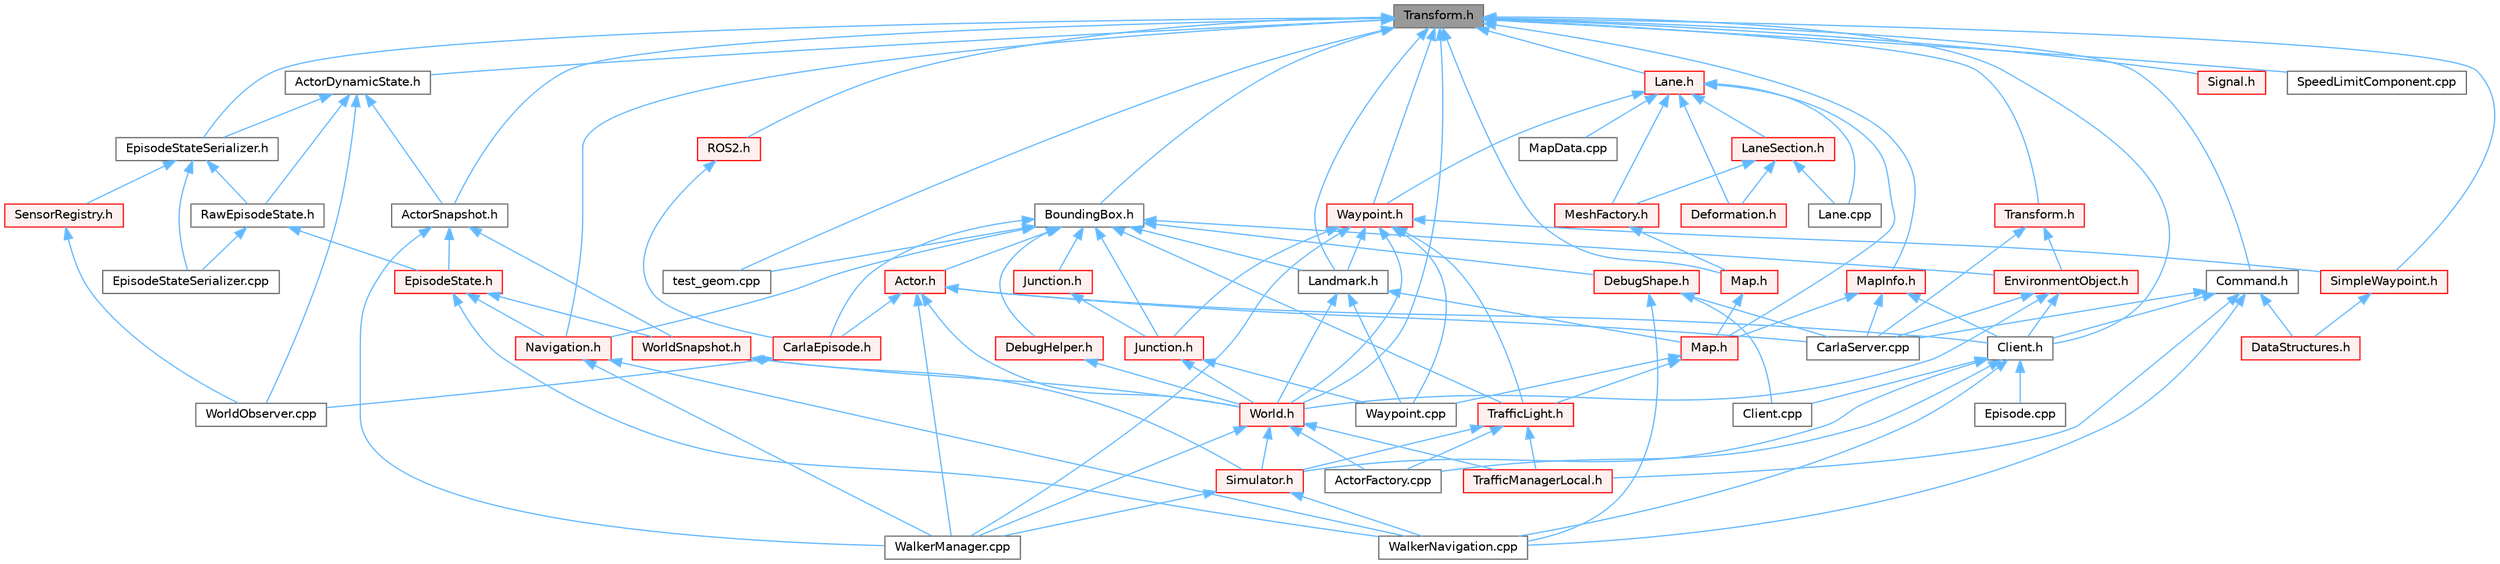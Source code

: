 digraph "Transform.h"
{
 // INTERACTIVE_SVG=YES
 // LATEX_PDF_SIZE
  bgcolor="transparent";
  edge [fontname=Helvetica,fontsize=10,labelfontname=Helvetica,labelfontsize=10];
  node [fontname=Helvetica,fontsize=10,shape=box,height=0.2,width=0.4];
  Node1 [id="Node000001",label="Transform.h",height=0.2,width=0.4,color="gray40", fillcolor="grey60", style="filled", fontcolor="black",tooltip=" "];
  Node1 -> Node2 [id="edge1_Node000001_Node000002",dir="back",color="steelblue1",style="solid",tooltip=" "];
  Node2 [id="Node000002",label="ActorDynamicState.h",height=0.2,width=0.4,color="grey40", fillcolor="white", style="filled",URL="$d6/d60/ActorDynamicState_8h.html",tooltip=" "];
  Node2 -> Node3 [id="edge2_Node000002_Node000003",dir="back",color="steelblue1",style="solid",tooltip=" "];
  Node3 [id="Node000003",label="ActorSnapshot.h",height=0.2,width=0.4,color="grey40", fillcolor="white", style="filled",URL="$db/d5e/ActorSnapshot_8h.html",tooltip=" "];
  Node3 -> Node4 [id="edge3_Node000003_Node000004",dir="back",color="steelblue1",style="solid",tooltip=" "];
  Node4 [id="Node000004",label="EpisodeState.h",height=0.2,width=0.4,color="red", fillcolor="#FFF0F0", style="filled",URL="$d7/df2/EpisodeState_8h.html",tooltip=" "];
  Node4 -> Node84 [id="edge4_Node000004_Node000084",dir="back",color="steelblue1",style="solid",tooltip=" "];
  Node84 [id="Node000084",label="Navigation.h",height=0.2,width=0.4,color="red", fillcolor="#FFF0F0", style="filled",URL="$d0/d36/Navigation_8h.html",tooltip=" "];
  Node84 -> Node74 [id="edge5_Node000084_Node000074",dir="back",color="steelblue1",style="solid",tooltip=" "];
  Node74 [id="Node000074",label="WalkerManager.cpp",height=0.2,width=0.4,color="grey40", fillcolor="white", style="filled",URL="$d2/dbb/WalkerManager_8cpp.html",tooltip=" "];
  Node84 -> Node75 [id="edge6_Node000084_Node000075",dir="back",color="steelblue1",style="solid",tooltip=" "];
  Node75 [id="Node000075",label="WalkerNavigation.cpp",height=0.2,width=0.4,color="grey40", fillcolor="white", style="filled",URL="$de/d84/WalkerNavigation_8cpp.html",tooltip=" "];
  Node4 -> Node75 [id="edge7_Node000004_Node000075",dir="back",color="steelblue1",style="solid",tooltip=" "];
  Node4 -> Node91 [id="edge8_Node000004_Node000091",dir="back",color="steelblue1",style="solid",tooltip=" "];
  Node91 [id="Node000091",label="WorldSnapshot.h",height=0.2,width=0.4,color="red", fillcolor="#FFF0F0", style="filled",URL="$df/d11/WorldSnapshot_8h.html",tooltip=" "];
  Node91 -> Node67 [id="edge9_Node000091_Node000067",dir="back",color="steelblue1",style="solid",tooltip=" "];
  Node67 [id="Node000067",label="Simulator.h",height=0.2,width=0.4,color="red", fillcolor="#FFF0F0", style="filled",URL="$d6/d4a/Simulator_8h.html",tooltip=" "];
  Node67 -> Node74 [id="edge10_Node000067_Node000074",dir="back",color="steelblue1",style="solid",tooltip=" "];
  Node67 -> Node75 [id="edge11_Node000067_Node000075",dir="back",color="steelblue1",style="solid",tooltip=" "];
  Node91 -> Node10 [id="edge12_Node000091_Node000010",dir="back",color="steelblue1",style="solid",tooltip=" "];
  Node10 [id="Node000010",label="World.h",height=0.2,width=0.4,color="red", fillcolor="#FFF0F0", style="filled",URL="$dd/d5b/World_8h.html",tooltip=" "];
  Node10 -> Node16 [id="edge13_Node000010_Node000016",dir="back",color="steelblue1",style="solid",tooltip=" "];
  Node16 [id="Node000016",label="ActorFactory.cpp",height=0.2,width=0.4,color="grey40", fillcolor="white", style="filled",URL="$df/dd6/ActorFactory_8cpp.html",tooltip=" "];
  Node10 -> Node67 [id="edge14_Node000010_Node000067",dir="back",color="steelblue1",style="solid",tooltip=" "];
  Node10 -> Node13 [id="edge15_Node000010_Node000013",dir="back",color="steelblue1",style="solid",tooltip=" "];
  Node13 [id="Node000013",label="TrafficManagerLocal.h",height=0.2,width=0.4,color="red", fillcolor="#FFF0F0", style="filled",URL="$db/ddf/TrafficManagerLocal_8h.html",tooltip=" "];
  Node10 -> Node74 [id="edge16_Node000010_Node000074",dir="back",color="steelblue1",style="solid",tooltip=" "];
  Node3 -> Node74 [id="edge17_Node000003_Node000074",dir="back",color="steelblue1",style="solid",tooltip=" "];
  Node3 -> Node91 [id="edge18_Node000003_Node000091",dir="back",color="steelblue1",style="solid",tooltip=" "];
  Node2 -> Node92 [id="edge19_Node000002_Node000092",dir="back",color="steelblue1",style="solid",tooltip=" "];
  Node92 [id="Node000092",label="EpisodeStateSerializer.h",height=0.2,width=0.4,color="grey40", fillcolor="white", style="filled",URL="$dd/dd8/EpisodeStateSerializer_8h.html",tooltip=" "];
  Node92 -> Node93 [id="edge20_Node000092_Node000093",dir="back",color="steelblue1",style="solid",tooltip=" "];
  Node93 [id="Node000093",label="EpisodeStateSerializer.cpp",height=0.2,width=0.4,color="grey40", fillcolor="white", style="filled",URL="$de/d34/EpisodeStateSerializer_8cpp.html",tooltip=" "];
  Node92 -> Node94 [id="edge21_Node000092_Node000094",dir="back",color="steelblue1",style="solid",tooltip=" "];
  Node94 [id="Node000094",label="RawEpisodeState.h",height=0.2,width=0.4,color="grey40", fillcolor="white", style="filled",URL="$dd/d7d/RawEpisodeState_8h.html",tooltip=" "];
  Node94 -> Node4 [id="edge22_Node000094_Node000004",dir="back",color="steelblue1",style="solid",tooltip=" "];
  Node94 -> Node93 [id="edge23_Node000094_Node000093",dir="back",color="steelblue1",style="solid",tooltip=" "];
  Node92 -> Node95 [id="edge24_Node000092_Node000095",dir="back",color="steelblue1",style="solid",tooltip=" "];
  Node95 [id="Node000095",label="SensorRegistry.h",height=0.2,width=0.4,color="red", fillcolor="#FFF0F0", style="filled",URL="$d4/d03/SensorRegistry_8h.html",tooltip=" "];
  Node95 -> Node191 [id="edge25_Node000095_Node000191",dir="back",color="steelblue1",style="solid",tooltip=" "];
  Node191 [id="Node000191",label="WorldObserver.cpp",height=0.2,width=0.4,color="grey40", fillcolor="white", style="filled",URL="$d9/de7/WorldObserver_8cpp.html",tooltip=" "];
  Node2 -> Node94 [id="edge26_Node000002_Node000094",dir="back",color="steelblue1",style="solid",tooltip=" "];
  Node2 -> Node191 [id="edge27_Node000002_Node000191",dir="back",color="steelblue1",style="solid",tooltip=" "];
  Node1 -> Node3 [id="edge28_Node000001_Node000003",dir="back",color="steelblue1",style="solid",tooltip=" "];
  Node1 -> Node216 [id="edge29_Node000001_Node000216",dir="back",color="steelblue1",style="solid",tooltip=" "];
  Node216 [id="Node000216",label="BoundingBox.h",height=0.2,width=0.4,color="grey40", fillcolor="white", style="filled",URL="$d2/dfe/LibCarla_2source_2carla_2geom_2BoundingBox_8h.html",tooltip=" "];
  Node216 -> Node217 [id="edge30_Node000216_Node000217",dir="back",color="steelblue1",style="solid",tooltip=" "];
  Node217 [id="Node000217",label="Actor.h",height=0.2,width=0.4,color="red", fillcolor="#FFF0F0", style="filled",URL="$d8/d73/rpc_2Actor_8h.html",tooltip=" "];
  Node217 -> Node197 [id="edge31_Node000217_Node000197",dir="back",color="steelblue1",style="solid",tooltip=" "];
  Node197 [id="Node000197",label="CarlaEpisode.h",height=0.2,width=0.4,color="red", fillcolor="#FFF0F0", style="filled",URL="$de/db8/CarlaEpisode_8h.html",tooltip=" "];
  Node197 -> Node191 [id="edge32_Node000197_Node000191",dir="back",color="steelblue1",style="solid",tooltip=" "];
  Node217 -> Node112 [id="edge33_Node000217_Node000112",dir="back",color="steelblue1",style="solid",tooltip=" "];
  Node112 [id="Node000112",label="CarlaServer.cpp",height=0.2,width=0.4,color="grey40", fillcolor="white", style="filled",URL="$db/d6c/CarlaServer_8cpp.html",tooltip=" "];
  Node217 -> Node221 [id="edge34_Node000217_Node000221",dir="back",color="steelblue1",style="solid",tooltip=" "];
  Node221 [id="Node000221",label="Client.h",height=0.2,width=0.4,color="grey40", fillcolor="white", style="filled",URL="$df/d8b/client_2detail_2Client_8h.html",tooltip=" "];
  Node221 -> Node16 [id="edge35_Node000221_Node000016",dir="back",color="steelblue1",style="solid",tooltip=" "];
  Node221 -> Node222 [id="edge36_Node000221_Node000222",dir="back",color="steelblue1",style="solid",tooltip=" "];
  Node222 [id="Node000222",label="Client.cpp",height=0.2,width=0.4,color="grey40", fillcolor="white", style="filled",URL="$dc/d4a/client_2detail_2Client_8cpp.html",tooltip=" "];
  Node221 -> Node6 [id="edge37_Node000221_Node000006",dir="back",color="steelblue1",style="solid",tooltip=" "];
  Node6 [id="Node000006",label="Episode.cpp",height=0.2,width=0.4,color="grey40", fillcolor="white", style="filled",URL="$d6/d12/Episode_8cpp.html",tooltip=" "];
  Node221 -> Node67 [id="edge38_Node000221_Node000067",dir="back",color="steelblue1",style="solid",tooltip=" "];
  Node221 -> Node75 [id="edge39_Node000221_Node000075",dir="back",color="steelblue1",style="solid",tooltip=" "];
  Node217 -> Node74 [id="edge40_Node000217_Node000074",dir="back",color="steelblue1",style="solid",tooltip=" "];
  Node217 -> Node10 [id="edge41_Node000217_Node000010",dir="back",color="steelblue1",style="solid",tooltip=" "];
  Node216 -> Node197 [id="edge42_Node000216_Node000197",dir="back",color="steelblue1",style="solid",tooltip=" "];
  Node216 -> Node228 [id="edge43_Node000216_Node000228",dir="back",color="steelblue1",style="solid",tooltip=" "];
  Node228 [id="Node000228",label="DebugHelper.h",height=0.2,width=0.4,color="red", fillcolor="#FFF0F0", style="filled",URL="$d1/dbe/DebugHelper_8h.html",tooltip=" "];
  Node228 -> Node10 [id="edge44_Node000228_Node000010",dir="back",color="steelblue1",style="solid",tooltip=" "];
  Node216 -> Node229 [id="edge45_Node000216_Node000229",dir="back",color="steelblue1",style="solid",tooltip=" "];
  Node229 [id="Node000229",label="DebugShape.h",height=0.2,width=0.4,color="red", fillcolor="#FFF0F0", style="filled",URL="$dd/dd3/DebugShape_8h.html",tooltip=" "];
  Node229 -> Node112 [id="edge46_Node000229_Node000112",dir="back",color="steelblue1",style="solid",tooltip=" "];
  Node229 -> Node222 [id="edge47_Node000229_Node000222",dir="back",color="steelblue1",style="solid",tooltip=" "];
  Node229 -> Node75 [id="edge48_Node000229_Node000075",dir="back",color="steelblue1",style="solid",tooltip=" "];
  Node216 -> Node230 [id="edge49_Node000216_Node000230",dir="back",color="steelblue1",style="solid",tooltip=" "];
  Node230 [id="Node000230",label="EnvironmentObject.h",height=0.2,width=0.4,color="red", fillcolor="#FFF0F0", style="filled",URL="$de/d10/LibCarla_2source_2carla_2rpc_2EnvironmentObject_8h.html",tooltip=" "];
  Node230 -> Node112 [id="edge50_Node000230_Node000112",dir="back",color="steelblue1",style="solid",tooltip=" "];
  Node230 -> Node221 [id="edge51_Node000230_Node000221",dir="back",color="steelblue1",style="solid",tooltip=" "];
  Node230 -> Node10 [id="edge52_Node000230_Node000010",dir="back",color="steelblue1",style="solid",tooltip=" "];
  Node216 -> Node231 [id="edge53_Node000216_Node000231",dir="back",color="steelblue1",style="solid",tooltip=" "];
  Node231 [id="Node000231",label="Junction.h",height=0.2,width=0.4,color="red", fillcolor="#FFF0F0", style="filled",URL="$dd/d55/client_2Junction_8h.html",tooltip=" "];
  Node231 -> Node234 [id="edge54_Node000231_Node000234",dir="back",color="steelblue1",style="solid",tooltip=" "];
  Node234 [id="Node000234",label="Waypoint.cpp",height=0.2,width=0.4,color="grey40", fillcolor="white", style="filled",URL="$d7/def/client_2Waypoint_8cpp.html",tooltip=" "];
  Node231 -> Node10 [id="edge55_Node000231_Node000010",dir="back",color="steelblue1",style="solid",tooltip=" "];
  Node216 -> Node235 [id="edge56_Node000216_Node000235",dir="back",color="steelblue1",style="solid",tooltip=" "];
  Node235 [id="Node000235",label="Junction.h",height=0.2,width=0.4,color="red", fillcolor="#FFF0F0", style="filled",URL="$d1/d3a/road_2Junction_8h.html",tooltip=" "];
  Node235 -> Node231 [id="edge57_Node000235_Node000231",dir="back",color="steelblue1",style="solid",tooltip=" "];
  Node216 -> Node285 [id="edge58_Node000216_Node000285",dir="back",color="steelblue1",style="solid",tooltip=" "];
  Node285 [id="Node000285",label="Landmark.h",height=0.2,width=0.4,color="grey40", fillcolor="white", style="filled",URL="$db/d18/Landmark_8h.html",tooltip=" "];
  Node285 -> Node241 [id="edge59_Node000285_Node000241",dir="back",color="steelblue1",style="solid",tooltip=" "];
  Node241 [id="Node000241",label="Map.h",height=0.2,width=0.4,color="red", fillcolor="#FFF0F0", style="filled",URL="$d4/d9d/client_2Map_8h.html",tooltip=" "];
  Node241 -> Node81 [id="edge60_Node000241_Node000081",dir="back",color="steelblue1",style="solid",tooltip=" "];
  Node81 [id="Node000081",label="TrafficLight.h",height=0.2,width=0.4,color="red", fillcolor="#FFF0F0", style="filled",URL="$d5/d9e/TrafficLight_8h.html",tooltip=" "];
  Node81 -> Node16 [id="edge61_Node000081_Node000016",dir="back",color="steelblue1",style="solid",tooltip=" "];
  Node81 -> Node67 [id="edge62_Node000081_Node000067",dir="back",color="steelblue1",style="solid",tooltip=" "];
  Node81 -> Node13 [id="edge63_Node000081_Node000013",dir="back",color="steelblue1",style="solid",tooltip=" "];
  Node241 -> Node234 [id="edge64_Node000241_Node000234",dir="back",color="steelblue1",style="solid",tooltip=" "];
  Node285 -> Node234 [id="edge65_Node000285_Node000234",dir="back",color="steelblue1",style="solid",tooltip=" "];
  Node285 -> Node10 [id="edge66_Node000285_Node000010",dir="back",color="steelblue1",style="solid",tooltip=" "];
  Node216 -> Node84 [id="edge67_Node000216_Node000084",dir="back",color="steelblue1",style="solid",tooltip=" "];
  Node216 -> Node81 [id="edge68_Node000216_Node000081",dir="back",color="steelblue1",style="solid",tooltip=" "];
  Node216 -> Node286 [id="edge69_Node000216_Node000286",dir="back",color="steelblue1",style="solid",tooltip=" "];
  Node286 [id="Node000286",label="test_geom.cpp",height=0.2,width=0.4,color="grey40", fillcolor="white", style="filled",URL="$d6/dd9/test__geom_8cpp.html",tooltip=" "];
  Node1 -> Node221 [id="edge70_Node000001_Node000221",dir="back",color="steelblue1",style="solid",tooltip=" "];
  Node1 -> Node287 [id="edge71_Node000001_Node000287",dir="back",color="steelblue1",style="solid",tooltip=" "];
  Node287 [id="Node000287",label="Command.h",height=0.2,width=0.4,color="grey40", fillcolor="white", style="filled",URL="$d1/d55/Command_8h.html",tooltip=" "];
  Node287 -> Node112 [id="edge72_Node000287_Node000112",dir="back",color="steelblue1",style="solid",tooltip=" "];
  Node287 -> Node221 [id="edge73_Node000287_Node000221",dir="back",color="steelblue1",style="solid",tooltip=" "];
  Node287 -> Node53 [id="edge74_Node000287_Node000053",dir="back",color="steelblue1",style="solid",tooltip=" "];
  Node53 [id="Node000053",label="DataStructures.h",height=0.2,width=0.4,color="red", fillcolor="#FFF0F0", style="filled",URL="$d0/d49/DataStructures_8h.html",tooltip=" "];
  Node287 -> Node13 [id="edge75_Node000287_Node000013",dir="back",color="steelblue1",style="solid",tooltip=" "];
  Node287 -> Node75 [id="edge76_Node000287_Node000075",dir="back",color="steelblue1",style="solid",tooltip=" "];
  Node1 -> Node92 [id="edge77_Node000001_Node000092",dir="back",color="steelblue1",style="solid",tooltip=" "];
  Node1 -> Node285 [id="edge78_Node000001_Node000285",dir="back",color="steelblue1",style="solid",tooltip=" "];
  Node1 -> Node288 [id="edge79_Node000001_Node000288",dir="back",color="steelblue1",style="solid",tooltip=" "];
  Node288 [id="Node000288",label="Lane.h",height=0.2,width=0.4,color="red", fillcolor="#FFF0F0", style="filled",URL="$d8/d27/Lane_8h.html",tooltip=" "];
  Node288 -> Node282 [id="edge80_Node000288_Node000282",dir="back",color="steelblue1",style="solid",tooltip=" "];
  Node282 [id="Node000282",label="Deformation.h",height=0.2,width=0.4,color="red", fillcolor="#FFF0F0", style="filled",URL="$dd/d04/Deformation_8h.html",tooltip=" "];
  Node288 -> Node237 [id="edge81_Node000288_Node000237",dir="back",color="steelblue1",style="solid",tooltip=" "];
  Node237 [id="Node000237",label="Lane.cpp",height=0.2,width=0.4,color="grey40", fillcolor="white", style="filled",URL="$dc/d13/Lane_8cpp.html",tooltip=" "];
  Node288 -> Node289 [id="edge82_Node000288_Node000289",dir="back",color="steelblue1",style="solid",tooltip=" "];
  Node289 [id="Node000289",label="LaneSection.h",height=0.2,width=0.4,color="red", fillcolor="#FFF0F0", style="filled",URL="$d6/dfd/LaneSection_8h.html",tooltip=" "];
  Node289 -> Node282 [id="edge83_Node000289_Node000282",dir="back",color="steelblue1",style="solid",tooltip=" "];
  Node289 -> Node237 [id="edge84_Node000289_Node000237",dir="back",color="steelblue1",style="solid",tooltip=" "];
  Node289 -> Node284 [id="edge85_Node000289_Node000284",dir="back",color="steelblue1",style="solid",tooltip=" "];
  Node284 [id="Node000284",label="MeshFactory.h",height=0.2,width=0.4,color="red", fillcolor="#FFF0F0", style="filled",URL="$d9/d87/MeshFactory_8h.html",tooltip=" "];
  Node284 -> Node238 [id="edge86_Node000284_Node000238",dir="back",color="steelblue1",style="solid",tooltip=" "];
  Node238 [id="Node000238",label="Map.h",height=0.2,width=0.4,color="red", fillcolor="#FFF0F0", style="filled",URL="$df/d64/road_2Map_8h.html",tooltip=" "];
  Node238 -> Node241 [id="edge87_Node000238_Node000241",dir="back",color="steelblue1",style="solid",tooltip=" "];
  Node288 -> Node241 [id="edge88_Node000288_Node000241",dir="back",color="steelblue1",style="solid",tooltip=" "];
  Node288 -> Node279 [id="edge89_Node000288_Node000279",dir="back",color="steelblue1",style="solid",tooltip=" "];
  Node279 [id="Node000279",label="MapData.cpp",height=0.2,width=0.4,color="grey40", fillcolor="white", style="filled",URL="$d9/d71/MapData_8cpp.html",tooltip=" "];
  Node288 -> Node284 [id="edge90_Node000288_Node000284",dir="back",color="steelblue1",style="solid",tooltip=" "];
  Node288 -> Node291 [id="edge91_Node000288_Node000291",dir="back",color="steelblue1",style="solid",tooltip=" "];
  Node291 [id="Node000291",label="Waypoint.h",height=0.2,width=0.4,color="red", fillcolor="#FFF0F0", style="filled",URL="$d0/d47/client_2Waypoint_8h.html",tooltip=" "];
  Node291 -> Node231 [id="edge92_Node000291_Node000231",dir="back",color="steelblue1",style="solid",tooltip=" "];
  Node291 -> Node285 [id="edge93_Node000291_Node000285",dir="back",color="steelblue1",style="solid",tooltip=" "];
  Node291 -> Node292 [id="edge94_Node000291_Node000292",dir="back",color="steelblue1",style="solid",tooltip=" "];
  Node292 [id="Node000292",label="SimpleWaypoint.h",height=0.2,width=0.4,color="red", fillcolor="#FFF0F0", style="filled",URL="$d7/dd3/SimpleWaypoint_8h.html",tooltip=" "];
  Node292 -> Node53 [id="edge95_Node000292_Node000053",dir="back",color="steelblue1",style="solid",tooltip=" "];
  Node291 -> Node81 [id="edge96_Node000291_Node000081",dir="back",color="steelblue1",style="solid",tooltip=" "];
  Node291 -> Node74 [id="edge97_Node000291_Node000074",dir="back",color="steelblue1",style="solid",tooltip=" "];
  Node291 -> Node234 [id="edge98_Node000291_Node000234",dir="back",color="steelblue1",style="solid",tooltip=" "];
  Node291 -> Node10 [id="edge99_Node000291_Node000010",dir="back",color="steelblue1",style="solid",tooltip=" "];
  Node1 -> Node238 [id="edge100_Node000001_Node000238",dir="back",color="steelblue1",style="solid",tooltip=" "];
  Node1 -> Node298 [id="edge101_Node000001_Node000298",dir="back",color="steelblue1",style="solid",tooltip=" "];
  Node298 [id="Node000298",label="MapInfo.h",height=0.2,width=0.4,color="red", fillcolor="#FFF0F0", style="filled",URL="$d8/d5a/MapInfo_8h.html",tooltip=" "];
  Node298 -> Node112 [id="edge102_Node000298_Node000112",dir="back",color="steelblue1",style="solid",tooltip=" "];
  Node298 -> Node221 [id="edge103_Node000298_Node000221",dir="back",color="steelblue1",style="solid",tooltip=" "];
  Node298 -> Node241 [id="edge104_Node000298_Node000241",dir="back",color="steelblue1",style="solid",tooltip=" "];
  Node1 -> Node84 [id="edge105_Node000001_Node000084",dir="back",color="steelblue1",style="solid",tooltip=" "];
  Node1 -> Node299 [id="edge106_Node000001_Node000299",dir="back",color="steelblue1",style="solid",tooltip=" "];
  Node299 [id="Node000299",label="ROS2.h",height=0.2,width=0.4,color="red", fillcolor="#FFF0F0", style="filled",URL="$da/db8/ROS2_8h.html",tooltip=" "];
  Node299 -> Node197 [id="edge107_Node000299_Node000197",dir="back",color="steelblue1",style="solid",tooltip=" "];
  Node1 -> Node345 [id="edge108_Node000001_Node000345",dir="back",color="steelblue1",style="solid",tooltip=" "];
  Node345 [id="Node000345",label="Signal.h",height=0.2,width=0.4,color="red", fillcolor="#FFF0F0", style="filled",URL="$d0/def/Signal_8h.html",tooltip=" "];
  Node1 -> Node292 [id="edge109_Node000001_Node000292",dir="back",color="steelblue1",style="solid",tooltip=" "];
  Node1 -> Node126 [id="edge110_Node000001_Node000126",dir="back",color="steelblue1",style="solid",tooltip=" "];
  Node126 [id="Node000126",label="SpeedLimitComponent.cpp",height=0.2,width=0.4,color="grey40", fillcolor="white", style="filled",URL="$d2/dd9/SpeedLimitComponent_8cpp.html",tooltip=" "];
  Node1 -> Node347 [id="edge111_Node000001_Node000347",dir="back",color="steelblue1",style="solid",tooltip=" "];
  Node347 [id="Node000347",label="Transform.h",height=0.2,width=0.4,color="red", fillcolor="#FFF0F0", style="filled",URL="$df/d36/rpc_2Transform_8h.html",tooltip=" "];
  Node347 -> Node112 [id="edge112_Node000347_Node000112",dir="back",color="steelblue1",style="solid",tooltip=" "];
  Node347 -> Node230 [id="edge113_Node000347_Node000230",dir="back",color="steelblue1",style="solid",tooltip=" "];
  Node1 -> Node291 [id="edge114_Node000001_Node000291",dir="back",color="steelblue1",style="solid",tooltip=" "];
  Node1 -> Node10 [id="edge115_Node000001_Node000010",dir="back",color="steelblue1",style="solid",tooltip=" "];
  Node1 -> Node286 [id="edge116_Node000001_Node000286",dir="back",color="steelblue1",style="solid",tooltip=" "];
}
